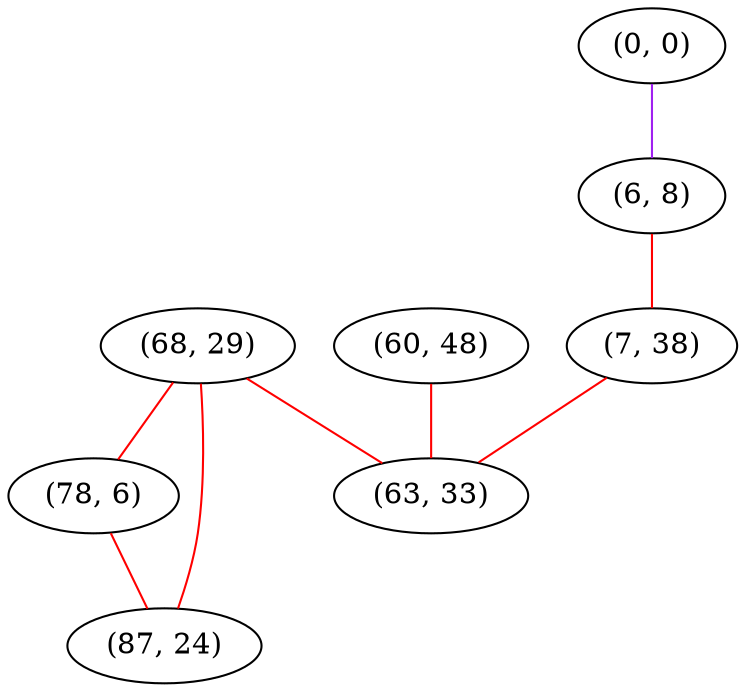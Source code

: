 graph "" {
"(68, 29)";
"(0, 0)";
"(6, 8)";
"(60, 48)";
"(7, 38)";
"(78, 6)";
"(87, 24)";
"(63, 33)";
"(68, 29)" -- "(78, 6)"  [color=red, key=0, weight=1];
"(68, 29)" -- "(87, 24)"  [color=red, key=0, weight=1];
"(68, 29)" -- "(63, 33)"  [color=red, key=0, weight=1];
"(0, 0)" -- "(6, 8)"  [color=purple, key=0, weight=4];
"(6, 8)" -- "(7, 38)"  [color=red, key=0, weight=1];
"(60, 48)" -- "(63, 33)"  [color=red, key=0, weight=1];
"(7, 38)" -- "(63, 33)"  [color=red, key=0, weight=1];
"(78, 6)" -- "(87, 24)"  [color=red, key=0, weight=1];
}
